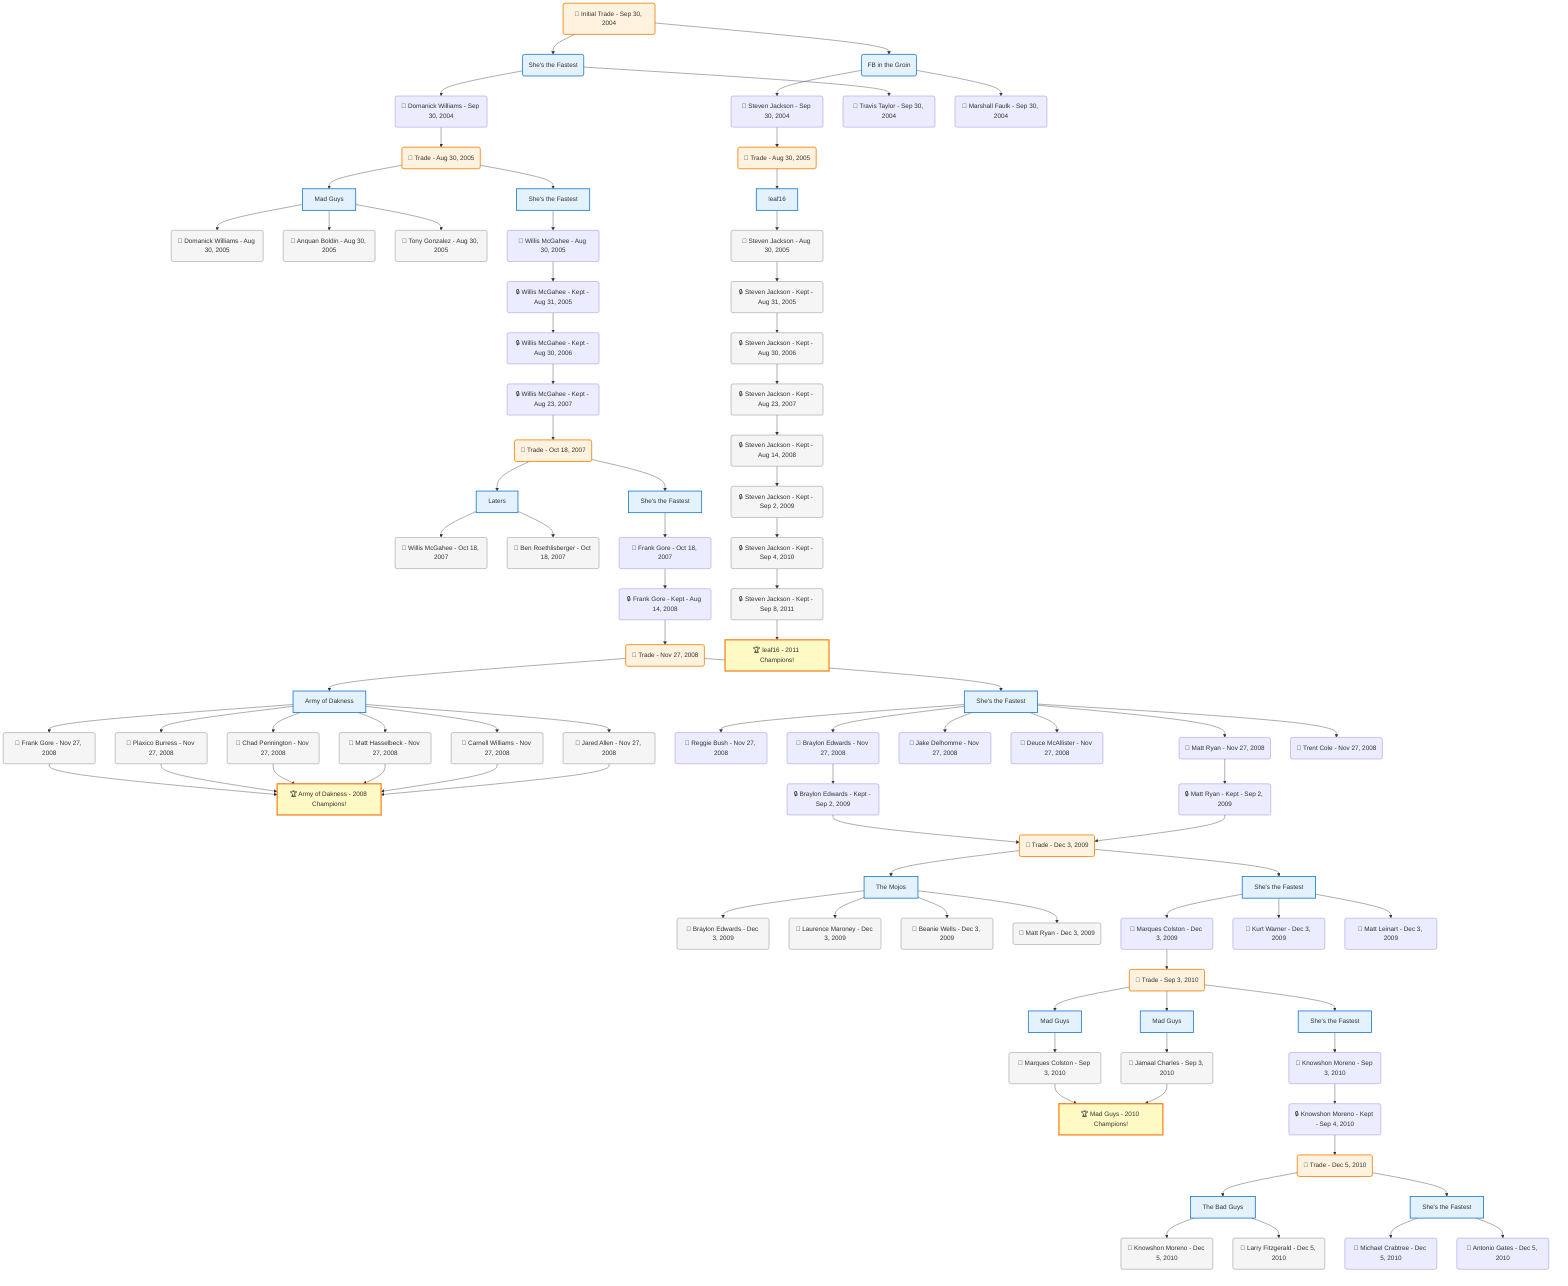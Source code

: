 flowchart TD

    TRADE_MAIN("🔄 Initial Trade - Sep 30, 2004")
    TEAM_1("She's the Fastest")
    TEAM_2("FB in the Groin")
    NODE_d6492ad5-4f65-4e86-93d2-0dc017ba86fb("🔄 Domanick Williams - Sep 30, 2004")
    TRADE_3e8166c5-2cf4-482a-af3b-988d12a8fe40_3("🔄 Trade - Aug 30, 2005")
    TEAM_f5908944-6efd-40eb-af54-6c53004e0e2f_4["Mad Guys"]
    NODE_faa8433e-2e6e-4d9b-8d35-4258945e65d7("🔄 Domanick Williams - Aug 30, 2005")
    NODE_823fcf0c-26a0-4283-a598-96483eff2af4("🔄 Anquan Boldin - Aug 30, 2005")
    NODE_e0e66322-a781-4316-bcdd-ef861350610d("🔄 Tony Gonzalez - Aug 30, 2005")
    TEAM_4449259f-64af-44fd-9235-1facc0926234_5["She's the Fastest"]
    NODE_fb3d7a03-375f-42a8-abe7-a753f9fe0eb4("🔄 Willis McGahee - Aug 30, 2005")
    NODE_a6c354a1-6471-4485-9542-e8c50cecfd47("🔒 Willis McGahee - Kept - Aug 31, 2005")
    NODE_e85154a0-4e07-4c6e-bd59-13f08eaeec9c("🔒 Willis McGahee - Kept - Aug 30, 2006")
    NODE_6f84c6f5-b089-410e-96cd-55a1539c0034("🔒 Willis McGahee - Kept - Aug 23, 2007")
    TRADE_d7e651e5-5a9f-4a54-aa47-6018fa772436_6("🔄 Trade - Oct 18, 2007")
    TEAM_825928a9-7194-43aa-b7ae-fc78c2510b16_7["Laters"]
    NODE_49ae7cd8-3396-4c77-add5-75ed5473c7f7("🔄 Willis McGahee - Oct 18, 2007")
    NODE_b0018326-af07-4ae1-804d-afc7a7b2010c("🔄 Ben Roethlisberger - Oct 18, 2007")
    TEAM_4449259f-64af-44fd-9235-1facc0926234_8["She's the Fastest"]
    NODE_6bca7fff-35d9-4d05-9d17-a516e8219e41("🔄 Frank Gore - Oct 18, 2007")
    NODE_298a5ca5-0a70-4ec0-9cee-f76718186e0a("🔒 Frank Gore - Kept - Aug 14, 2008")
    TRADE_e1822b1f-88ef-441d-b22b-c3bf84885845_9("🔄 Trade - Nov 27, 2008")
    TEAM_40f7599b-e68f-4bf4-9553-bf7e10924635_10["Army of Dakness"]
    NODE_c285c915-1bc5-401b-b5d8-966ba67d289f("🔄 Frank Gore - Nov 27, 2008")
    CHAMP_40f7599b-e68f-4bf4-9553-bf7e10924635_2008["🏆 Army of Dakness - 2008 Champions!"]
    NODE_dd9494d8-6b71-4d22-8161-3cb161ba28de("🔄 Plaxico Burress - Nov 27, 2008")
    NODE_7fbad2ef-782e-4d70-ab1d-4d262bd08b56("🔄 Chad Pennington - Nov 27, 2008")
    NODE_ec9d5f46-aaa5-4a88-bf26-8c88a804c8ed("🔄 Matt Hasselbeck - Nov 27, 2008")
    NODE_43ed03b3-0f9f-4916-ac6e-c08c86865375("🔄 Carnell Williams - Nov 27, 2008")
    NODE_7fae993d-c09e-492e-89b1-f5be3c142ef8("🔄 Jared Allen - Nov 27, 2008")
    TEAM_4449259f-64af-44fd-9235-1facc0926234_11["She's the Fastest"]
    NODE_14b06632-7882-4a01-9c25-3651727a0bd0("🔄 Reggie Bush - Nov 27, 2008")
    NODE_3862c574-4539-4e48-9a28-49b39cdcb440("🔄 Braylon Edwards - Nov 27, 2008")
    NODE_2ef9bf5f-f560-4d4e-828f-65788948c234("🔒 Braylon Edwards - Kept - Sep 2, 2009")
    TRADE_e8c7b327-7c15-4132-8918-1ccb803d3cb3_12("🔄 Trade - Dec 3, 2009")
    TEAM_bbe2d0ad-54cf-4c22-be82-b2a5f262a157_13["The Mojos"]
    NODE_8ad98370-e765-4528-899b-039fc791b409("🔄 Braylon Edwards - Dec 3, 2009")
    NODE_16e44121-7fef-4e60-a4d8-39d87a019805("🔄 Laurence Maroney - Dec 3, 2009")
    NODE_fb21570f-4fa7-4277-b242-752759ecd6ca("🔄 Beanie Wells - Dec 3, 2009")
    NODE_7ae52589-c36b-4b14-8fb9-f6b745ba608d("🔄 Matt Ryan - Dec 3, 2009")
    TEAM_4449259f-64af-44fd-9235-1facc0926234_14["She's the Fastest"]
    NODE_8f183324-b3dc-46b4-bbe0-76f206cb24ee("🔄 Marques Colston - Dec 3, 2009")
    TRADE_664c0593-08b2-4014-96b5-f9505dd0abcf_15("🔄 Trade - Sep 3, 2010")
    TEAM_f5908944-6efd-40eb-af54-6c53004e0e2f_16["Mad Guys"]
    NODE_95e1e39b-1714-410c-9892-ac5cc4bc5223("🔄 Marques Colston - Sep 3, 2010")
    CHAMP_f5908944-6efd-40eb-af54-6c53004e0e2f_2010["🏆 Mad Guys - 2010 Champions!"]
    TEAM_4449259f-64af-44fd-9235-1facc0926234_17["She's the Fastest"]
    NODE_fd02085d-71ad-46e1-b7cc-06f45da9eb89("🔄 Knowshon Moreno - Sep 3, 2010")
    NODE_27d92d64-f467-4a04-b71b-391a2d495356("🔒 Knowshon Moreno - Kept - Sep 4, 2010")
    TRADE_7079c566-1aef-449d-80e3-81013e223777_18("🔄 Trade - Dec 5, 2010")
    TEAM_b2220d1a-ff75-4622-9757-09978901110f_19["The Bad Guys"]
    NODE_e3eeb034-e4c6-4be5-a812-b2c48eba0d53("🔄 Knowshon Moreno - Dec 5, 2010")
    NODE_fbf9d819-d0b8-4ee4-afe1-0b279afe083d("🔄 Larry Fitzgerald - Dec 5, 2010")
    TEAM_4449259f-64af-44fd-9235-1facc0926234_20["She's the Fastest"]
    NODE_3f49242f-c13a-4378-b163-959d8092b13e("🔄 Michael Crabtree - Dec 5, 2010")
    NODE_e2188277-78ab-4766-9782-da39ab3295ef("🔄 Antonio Gates - Dec 5, 2010")
    TEAM_f5908944-6efd-40eb-af54-6c53004e0e2f_21["Mad Guys"]
    NODE_281c90e5-f919-4693-8733-eee9f5c6f6da("🔄 Jamaal Charles - Sep 3, 2010")
    NODE_6bc2416f-f57e-4b16-8235-be0b7609e651("🔄 Kurt Warner - Dec 3, 2009")
    NODE_1ef12492-61ee-4b66-bd62-daa01556b535("🔄 Matt Leinart - Dec 3, 2009")
    NODE_2f00e204-c7c6-408f-8d63-50d2b2fdd3a0("🔄 Jake Delhomme - Nov 27, 2008")
    NODE_1b9bf3a7-20c7-43e2-83ef-96a77e4b5b78("🔄 Deuce McAllister - Nov 27, 2008")
    NODE_13992bdc-ffe2-4b97-a9aa-d87432a15494("🔄 Matt Ryan - Nov 27, 2008")
    NODE_8f9e26e8-1f3e-4872-a702-55906b44d7bb("🔒 Matt Ryan - Kept - Sep 2, 2009")
    NODE_53201115-f286-4398-ac9e-f7ded46fcec1("🔄 Trent Cole - Nov 27, 2008")
    NODE_b69753e3-0666-4590-bb4b-19ee543b58e5("🔄 Steven Jackson - Sep 30, 2004")
    TRADE_23e984c7-2853-4e7d-bba0-74d1c7fad720_22("🔄 Trade - Aug 30, 2005")
    TEAM_66fb98f4-89a7-45f9-893a-b41d71e6249d_23["leaf16"]
    NODE_23e984c7-2853-4e7d-bba0-74d1c7fad720("🔄 Steven Jackson - Aug 30, 2005")
    NODE_0e54d8fc-afed-48de-b3e8-36aab8ac0e48("🔒 Steven Jackson - Kept - Aug 31, 2005")
    NODE_5a7366de-170f-42bc-af59-e276dfff44a9("🔒 Steven Jackson - Kept - Aug 30, 2006")
    NODE_3d6ed35a-14e2-48a3-b4de-83381a83dcf4("🔒 Steven Jackson - Kept - Aug 23, 2007")
    NODE_13a59d44-0f4b-4b15-8507-97b0259a75ff("🔒 Steven Jackson - Kept - Aug 14, 2008")
    NODE_2f55286c-807a-4e08-9766-3e97ddd420ad("🔒 Steven Jackson - Kept - Sep 2, 2009")
    NODE_c7d07fa8-7c4d-441c-9017-78be41aeaaae("🔒 Steven Jackson - Kept - Sep 4, 2010")
    NODE_3b423110-12fa-4369-a0b5-7567938c2142("🔒 Steven Jackson - Kept - Sep 8, 2011")
    CHAMP_66fb98f4-89a7-45f9-893a-b41d71e6249d_2011["🏆 leaf16 - 2011 Champions!"]
    NODE_d859dd2c-da6e-489e-b573-2e77f7581308("🔄 Travis Taylor - Sep 30, 2004")
    NODE_5ce9e486-b014-4680-8389-5e380d559ddf("🔄 Marshall Faulk - Sep 30, 2004")

    TRADE_MAIN --> TEAM_1
    TRADE_MAIN --> TEAM_2
    TEAM_1 --> NODE_d6492ad5-4f65-4e86-93d2-0dc017ba86fb
    NODE_d6492ad5-4f65-4e86-93d2-0dc017ba86fb --> TRADE_3e8166c5-2cf4-482a-af3b-988d12a8fe40_3
    TRADE_3e8166c5-2cf4-482a-af3b-988d12a8fe40_3 --> TEAM_f5908944-6efd-40eb-af54-6c53004e0e2f_4
    TEAM_f5908944-6efd-40eb-af54-6c53004e0e2f_4 --> NODE_faa8433e-2e6e-4d9b-8d35-4258945e65d7
    TEAM_f5908944-6efd-40eb-af54-6c53004e0e2f_4 --> NODE_823fcf0c-26a0-4283-a598-96483eff2af4
    TEAM_f5908944-6efd-40eb-af54-6c53004e0e2f_4 --> NODE_e0e66322-a781-4316-bcdd-ef861350610d
    TRADE_3e8166c5-2cf4-482a-af3b-988d12a8fe40_3 --> TEAM_4449259f-64af-44fd-9235-1facc0926234_5
    TEAM_4449259f-64af-44fd-9235-1facc0926234_5 --> NODE_fb3d7a03-375f-42a8-abe7-a753f9fe0eb4
    NODE_fb3d7a03-375f-42a8-abe7-a753f9fe0eb4 --> NODE_a6c354a1-6471-4485-9542-e8c50cecfd47
    NODE_a6c354a1-6471-4485-9542-e8c50cecfd47 --> NODE_e85154a0-4e07-4c6e-bd59-13f08eaeec9c
    NODE_e85154a0-4e07-4c6e-bd59-13f08eaeec9c --> NODE_6f84c6f5-b089-410e-96cd-55a1539c0034
    NODE_6f84c6f5-b089-410e-96cd-55a1539c0034 --> TRADE_d7e651e5-5a9f-4a54-aa47-6018fa772436_6
    TRADE_d7e651e5-5a9f-4a54-aa47-6018fa772436_6 --> TEAM_825928a9-7194-43aa-b7ae-fc78c2510b16_7
    TEAM_825928a9-7194-43aa-b7ae-fc78c2510b16_7 --> NODE_49ae7cd8-3396-4c77-add5-75ed5473c7f7
    TEAM_825928a9-7194-43aa-b7ae-fc78c2510b16_7 --> NODE_b0018326-af07-4ae1-804d-afc7a7b2010c
    TRADE_d7e651e5-5a9f-4a54-aa47-6018fa772436_6 --> TEAM_4449259f-64af-44fd-9235-1facc0926234_8
    TEAM_4449259f-64af-44fd-9235-1facc0926234_8 --> NODE_6bca7fff-35d9-4d05-9d17-a516e8219e41
    NODE_6bca7fff-35d9-4d05-9d17-a516e8219e41 --> NODE_298a5ca5-0a70-4ec0-9cee-f76718186e0a
    NODE_298a5ca5-0a70-4ec0-9cee-f76718186e0a --> TRADE_e1822b1f-88ef-441d-b22b-c3bf84885845_9
    TRADE_e1822b1f-88ef-441d-b22b-c3bf84885845_9 --> TEAM_40f7599b-e68f-4bf4-9553-bf7e10924635_10
    TEAM_40f7599b-e68f-4bf4-9553-bf7e10924635_10 --> NODE_c285c915-1bc5-401b-b5d8-966ba67d289f
    NODE_c285c915-1bc5-401b-b5d8-966ba67d289f --> CHAMP_40f7599b-e68f-4bf4-9553-bf7e10924635_2008
    TEAM_40f7599b-e68f-4bf4-9553-bf7e10924635_10 --> NODE_dd9494d8-6b71-4d22-8161-3cb161ba28de
    NODE_dd9494d8-6b71-4d22-8161-3cb161ba28de --> CHAMP_40f7599b-e68f-4bf4-9553-bf7e10924635_2008
    TEAM_40f7599b-e68f-4bf4-9553-bf7e10924635_10 --> NODE_7fbad2ef-782e-4d70-ab1d-4d262bd08b56
    NODE_7fbad2ef-782e-4d70-ab1d-4d262bd08b56 --> CHAMP_40f7599b-e68f-4bf4-9553-bf7e10924635_2008
    TEAM_40f7599b-e68f-4bf4-9553-bf7e10924635_10 --> NODE_ec9d5f46-aaa5-4a88-bf26-8c88a804c8ed
    NODE_ec9d5f46-aaa5-4a88-bf26-8c88a804c8ed --> CHAMP_40f7599b-e68f-4bf4-9553-bf7e10924635_2008
    TEAM_40f7599b-e68f-4bf4-9553-bf7e10924635_10 --> NODE_43ed03b3-0f9f-4916-ac6e-c08c86865375
    NODE_43ed03b3-0f9f-4916-ac6e-c08c86865375 --> CHAMP_40f7599b-e68f-4bf4-9553-bf7e10924635_2008
    TEAM_40f7599b-e68f-4bf4-9553-bf7e10924635_10 --> NODE_7fae993d-c09e-492e-89b1-f5be3c142ef8
    NODE_7fae993d-c09e-492e-89b1-f5be3c142ef8 --> CHAMP_40f7599b-e68f-4bf4-9553-bf7e10924635_2008
    TRADE_e1822b1f-88ef-441d-b22b-c3bf84885845_9 --> TEAM_4449259f-64af-44fd-9235-1facc0926234_11
    TEAM_4449259f-64af-44fd-9235-1facc0926234_11 --> NODE_14b06632-7882-4a01-9c25-3651727a0bd0
    TEAM_4449259f-64af-44fd-9235-1facc0926234_11 --> NODE_3862c574-4539-4e48-9a28-49b39cdcb440
    NODE_3862c574-4539-4e48-9a28-49b39cdcb440 --> NODE_2ef9bf5f-f560-4d4e-828f-65788948c234
    NODE_2ef9bf5f-f560-4d4e-828f-65788948c234 --> TRADE_e8c7b327-7c15-4132-8918-1ccb803d3cb3_12
    TRADE_e8c7b327-7c15-4132-8918-1ccb803d3cb3_12 --> TEAM_bbe2d0ad-54cf-4c22-be82-b2a5f262a157_13
    TEAM_bbe2d0ad-54cf-4c22-be82-b2a5f262a157_13 --> NODE_8ad98370-e765-4528-899b-039fc791b409
    TEAM_bbe2d0ad-54cf-4c22-be82-b2a5f262a157_13 --> NODE_16e44121-7fef-4e60-a4d8-39d87a019805
    TEAM_bbe2d0ad-54cf-4c22-be82-b2a5f262a157_13 --> NODE_fb21570f-4fa7-4277-b242-752759ecd6ca
    TEAM_bbe2d0ad-54cf-4c22-be82-b2a5f262a157_13 --> NODE_7ae52589-c36b-4b14-8fb9-f6b745ba608d
    TRADE_e8c7b327-7c15-4132-8918-1ccb803d3cb3_12 --> TEAM_4449259f-64af-44fd-9235-1facc0926234_14
    TEAM_4449259f-64af-44fd-9235-1facc0926234_14 --> NODE_8f183324-b3dc-46b4-bbe0-76f206cb24ee
    NODE_8f183324-b3dc-46b4-bbe0-76f206cb24ee --> TRADE_664c0593-08b2-4014-96b5-f9505dd0abcf_15
    TRADE_664c0593-08b2-4014-96b5-f9505dd0abcf_15 --> TEAM_f5908944-6efd-40eb-af54-6c53004e0e2f_16
    TEAM_f5908944-6efd-40eb-af54-6c53004e0e2f_16 --> NODE_95e1e39b-1714-410c-9892-ac5cc4bc5223
    NODE_95e1e39b-1714-410c-9892-ac5cc4bc5223 --> CHAMP_f5908944-6efd-40eb-af54-6c53004e0e2f_2010
    TRADE_664c0593-08b2-4014-96b5-f9505dd0abcf_15 --> TEAM_4449259f-64af-44fd-9235-1facc0926234_17
    TEAM_4449259f-64af-44fd-9235-1facc0926234_17 --> NODE_fd02085d-71ad-46e1-b7cc-06f45da9eb89
    NODE_fd02085d-71ad-46e1-b7cc-06f45da9eb89 --> NODE_27d92d64-f467-4a04-b71b-391a2d495356
    NODE_27d92d64-f467-4a04-b71b-391a2d495356 --> TRADE_7079c566-1aef-449d-80e3-81013e223777_18
    TRADE_7079c566-1aef-449d-80e3-81013e223777_18 --> TEAM_b2220d1a-ff75-4622-9757-09978901110f_19
    TEAM_b2220d1a-ff75-4622-9757-09978901110f_19 --> NODE_e3eeb034-e4c6-4be5-a812-b2c48eba0d53
    TEAM_b2220d1a-ff75-4622-9757-09978901110f_19 --> NODE_fbf9d819-d0b8-4ee4-afe1-0b279afe083d
    TRADE_7079c566-1aef-449d-80e3-81013e223777_18 --> TEAM_4449259f-64af-44fd-9235-1facc0926234_20
    TEAM_4449259f-64af-44fd-9235-1facc0926234_20 --> NODE_3f49242f-c13a-4378-b163-959d8092b13e
    TEAM_4449259f-64af-44fd-9235-1facc0926234_20 --> NODE_e2188277-78ab-4766-9782-da39ab3295ef
    TRADE_664c0593-08b2-4014-96b5-f9505dd0abcf_15 --> TEAM_f5908944-6efd-40eb-af54-6c53004e0e2f_21
    TEAM_f5908944-6efd-40eb-af54-6c53004e0e2f_21 --> NODE_281c90e5-f919-4693-8733-eee9f5c6f6da
    NODE_281c90e5-f919-4693-8733-eee9f5c6f6da --> CHAMP_f5908944-6efd-40eb-af54-6c53004e0e2f_2010
    TEAM_4449259f-64af-44fd-9235-1facc0926234_14 --> NODE_6bc2416f-f57e-4b16-8235-be0b7609e651
    TEAM_4449259f-64af-44fd-9235-1facc0926234_14 --> NODE_1ef12492-61ee-4b66-bd62-daa01556b535
    TEAM_4449259f-64af-44fd-9235-1facc0926234_11 --> NODE_2f00e204-c7c6-408f-8d63-50d2b2fdd3a0
    TEAM_4449259f-64af-44fd-9235-1facc0926234_11 --> NODE_1b9bf3a7-20c7-43e2-83ef-96a77e4b5b78
    TEAM_4449259f-64af-44fd-9235-1facc0926234_11 --> NODE_13992bdc-ffe2-4b97-a9aa-d87432a15494
    NODE_13992bdc-ffe2-4b97-a9aa-d87432a15494 --> NODE_8f9e26e8-1f3e-4872-a702-55906b44d7bb
    NODE_8f9e26e8-1f3e-4872-a702-55906b44d7bb --> TRADE_e8c7b327-7c15-4132-8918-1ccb803d3cb3_12
    TEAM_4449259f-64af-44fd-9235-1facc0926234_11 --> NODE_53201115-f286-4398-ac9e-f7ded46fcec1
    TEAM_2 --> NODE_b69753e3-0666-4590-bb4b-19ee543b58e5
    NODE_b69753e3-0666-4590-bb4b-19ee543b58e5 --> TRADE_23e984c7-2853-4e7d-bba0-74d1c7fad720_22
    TRADE_23e984c7-2853-4e7d-bba0-74d1c7fad720_22 --> TEAM_66fb98f4-89a7-45f9-893a-b41d71e6249d_23
    TEAM_66fb98f4-89a7-45f9-893a-b41d71e6249d_23 --> NODE_23e984c7-2853-4e7d-bba0-74d1c7fad720
    NODE_23e984c7-2853-4e7d-bba0-74d1c7fad720 --> NODE_0e54d8fc-afed-48de-b3e8-36aab8ac0e48
    NODE_0e54d8fc-afed-48de-b3e8-36aab8ac0e48 --> NODE_5a7366de-170f-42bc-af59-e276dfff44a9
    NODE_5a7366de-170f-42bc-af59-e276dfff44a9 --> NODE_3d6ed35a-14e2-48a3-b4de-83381a83dcf4
    NODE_3d6ed35a-14e2-48a3-b4de-83381a83dcf4 --> NODE_13a59d44-0f4b-4b15-8507-97b0259a75ff
    NODE_13a59d44-0f4b-4b15-8507-97b0259a75ff --> NODE_2f55286c-807a-4e08-9766-3e97ddd420ad
    NODE_2f55286c-807a-4e08-9766-3e97ddd420ad --> NODE_c7d07fa8-7c4d-441c-9017-78be41aeaaae
    NODE_c7d07fa8-7c4d-441c-9017-78be41aeaaae --> NODE_3b423110-12fa-4369-a0b5-7567938c2142
    NODE_3b423110-12fa-4369-a0b5-7567938c2142 --> CHAMP_66fb98f4-89a7-45f9-893a-b41d71e6249d_2011
    TEAM_1 --> NODE_d859dd2c-da6e-489e-b573-2e77f7581308
    TEAM_2 --> NODE_5ce9e486-b014-4680-8389-5e380d559ddf

    %% Node styling
    classDef teamNode fill:#e3f2fd,stroke:#1976d2,stroke-width:2px
    classDef tradeNode fill:#fff3e0,stroke:#f57c00,stroke-width:2px
    classDef playerNode fill:#f3e5f5,stroke:#7b1fa2,stroke-width:1px
    classDef nonRootPlayerNode fill:#f5f5f5,stroke:#757575,stroke-width:1px
    classDef endNode fill:#ffebee,stroke:#c62828,stroke-width:2px
    classDef waiverNode fill:#e8f5e8,stroke:#388e3c,stroke-width:2px
    classDef championshipNode fill:#fff9c4,stroke:#f57f17,stroke-width:3px

    class TEAM_1,TEAM_2,TEAM_f5908944-6efd-40eb-af54-6c53004e0e2f_4,TEAM_4449259f-64af-44fd-9235-1facc0926234_5,TEAM_825928a9-7194-43aa-b7ae-fc78c2510b16_7,TEAM_4449259f-64af-44fd-9235-1facc0926234_8,TEAM_40f7599b-e68f-4bf4-9553-bf7e10924635_10,TEAM_4449259f-64af-44fd-9235-1facc0926234_11,TEAM_bbe2d0ad-54cf-4c22-be82-b2a5f262a157_13,TEAM_4449259f-64af-44fd-9235-1facc0926234_14,TEAM_f5908944-6efd-40eb-af54-6c53004e0e2f_16,TEAM_4449259f-64af-44fd-9235-1facc0926234_17,TEAM_b2220d1a-ff75-4622-9757-09978901110f_19,TEAM_4449259f-64af-44fd-9235-1facc0926234_20,TEAM_f5908944-6efd-40eb-af54-6c53004e0e2f_21,TEAM_66fb98f4-89a7-45f9-893a-b41d71e6249d_23 teamNode
    class CHAMP_40f7599b-e68f-4bf4-9553-bf7e10924635_2008,CHAMP_f5908944-6efd-40eb-af54-6c53004e0e2f_2010,CHAMP_66fb98f4-89a7-45f9-893a-b41d71e6249d_2011 championshipNode
    class NODE_faa8433e-2e6e-4d9b-8d35-4258945e65d7,NODE_823fcf0c-26a0-4283-a598-96483eff2af4,NODE_e0e66322-a781-4316-bcdd-ef861350610d,NODE_49ae7cd8-3396-4c77-add5-75ed5473c7f7,NODE_b0018326-af07-4ae1-804d-afc7a7b2010c,NODE_c285c915-1bc5-401b-b5d8-966ba67d289f,NODE_dd9494d8-6b71-4d22-8161-3cb161ba28de,NODE_7fbad2ef-782e-4d70-ab1d-4d262bd08b56,NODE_ec9d5f46-aaa5-4a88-bf26-8c88a804c8ed,NODE_43ed03b3-0f9f-4916-ac6e-c08c86865375,NODE_7fae993d-c09e-492e-89b1-f5be3c142ef8,NODE_8ad98370-e765-4528-899b-039fc791b409,NODE_16e44121-7fef-4e60-a4d8-39d87a019805,NODE_fb21570f-4fa7-4277-b242-752759ecd6ca,NODE_7ae52589-c36b-4b14-8fb9-f6b745ba608d,NODE_95e1e39b-1714-410c-9892-ac5cc4bc5223,NODE_e3eeb034-e4c6-4be5-a812-b2c48eba0d53,NODE_fbf9d819-d0b8-4ee4-afe1-0b279afe083d,NODE_281c90e5-f919-4693-8733-eee9f5c6f6da,NODE_23e984c7-2853-4e7d-bba0-74d1c7fad720,NODE_0e54d8fc-afed-48de-b3e8-36aab8ac0e48,NODE_5a7366de-170f-42bc-af59-e276dfff44a9,NODE_3d6ed35a-14e2-48a3-b4de-83381a83dcf4,NODE_13a59d44-0f4b-4b15-8507-97b0259a75ff,NODE_2f55286c-807a-4e08-9766-3e97ddd420ad,NODE_c7d07fa8-7c4d-441c-9017-78be41aeaaae,NODE_3b423110-12fa-4369-a0b5-7567938c2142 nonRootPlayerNode
    class TRADE_MAIN,TRADE_3e8166c5-2cf4-482a-af3b-988d12a8fe40_3,TRADE_d7e651e5-5a9f-4a54-aa47-6018fa772436_6,TRADE_e1822b1f-88ef-441d-b22b-c3bf84885845_9,TRADE_e8c7b327-7c15-4132-8918-1ccb803d3cb3_12,TRADE_664c0593-08b2-4014-96b5-f9505dd0abcf_15,TRADE_7079c566-1aef-449d-80e3-81013e223777_18,TRADE_23e984c7-2853-4e7d-bba0-74d1c7fad720_22 tradeNode